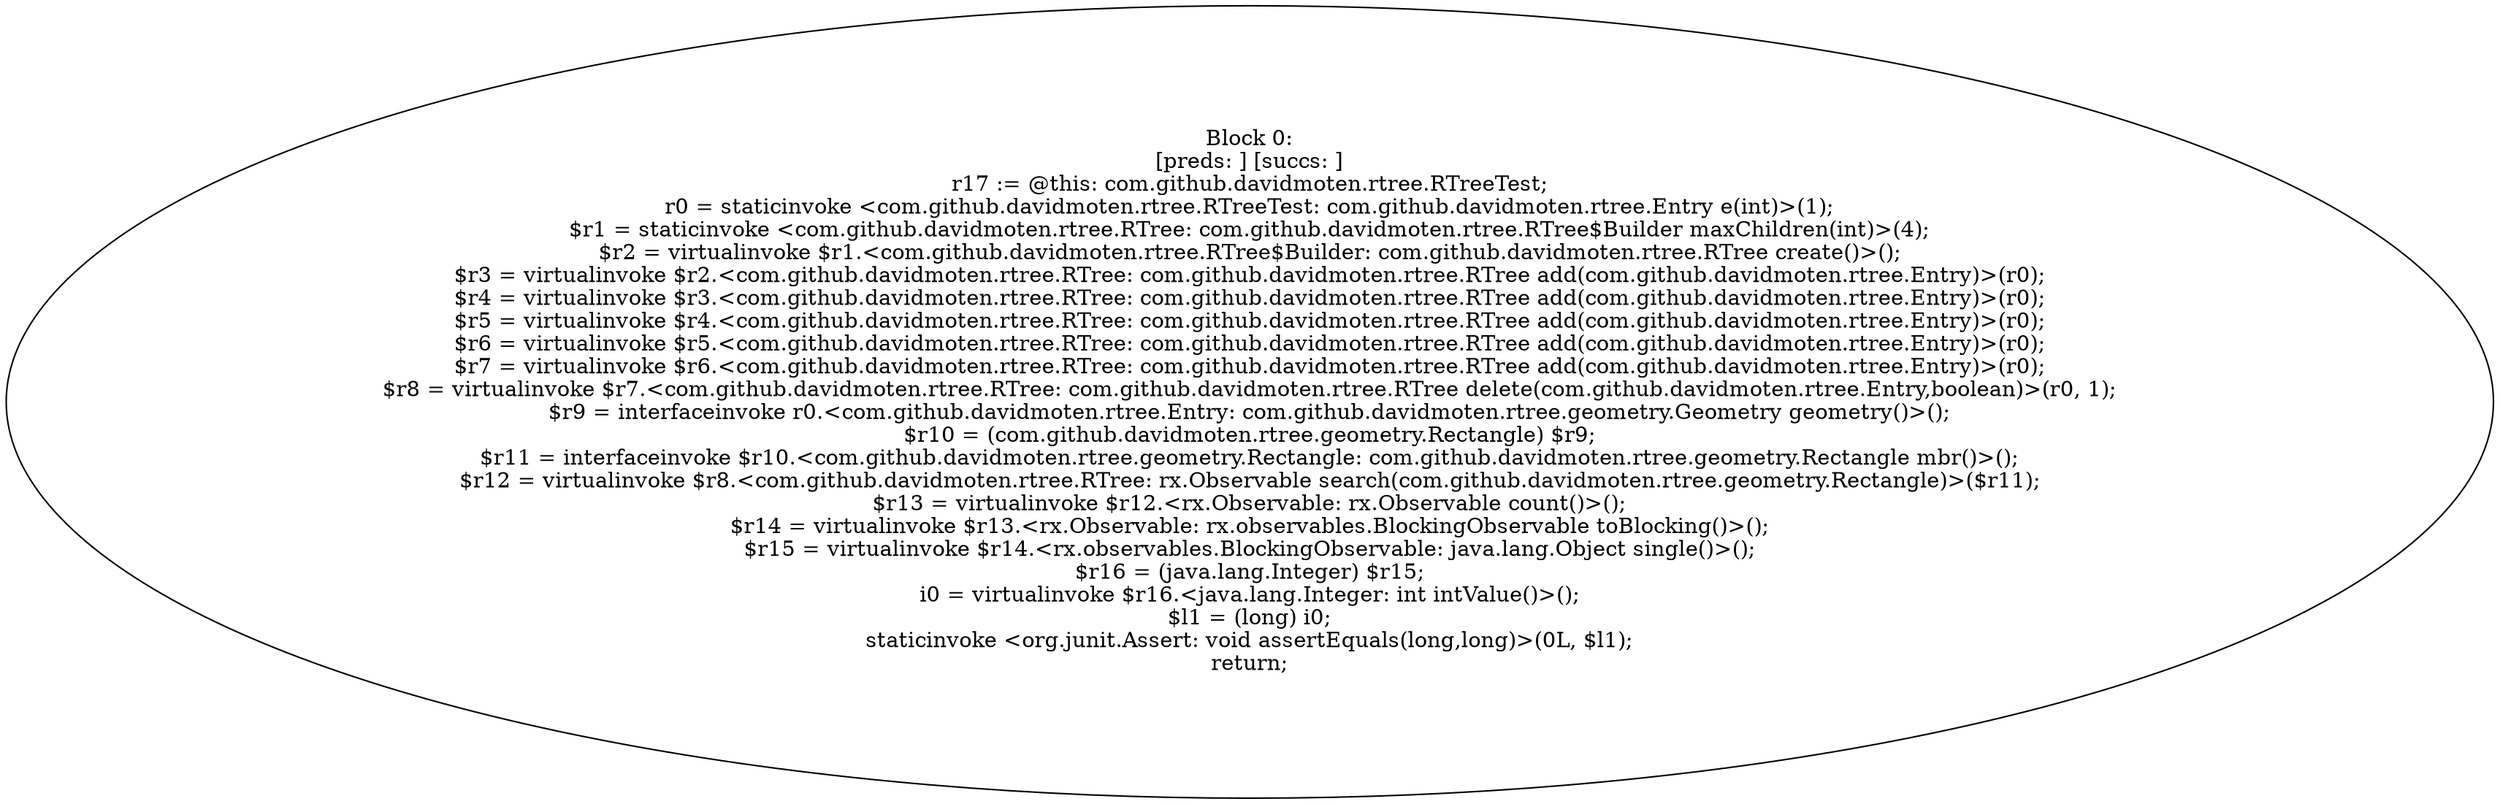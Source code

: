 digraph "unitGraph" {
    "Block 0:
[preds: ] [succs: ]
r17 := @this: com.github.davidmoten.rtree.RTreeTest;
r0 = staticinvoke <com.github.davidmoten.rtree.RTreeTest: com.github.davidmoten.rtree.Entry e(int)>(1);
$r1 = staticinvoke <com.github.davidmoten.rtree.RTree: com.github.davidmoten.rtree.RTree$Builder maxChildren(int)>(4);
$r2 = virtualinvoke $r1.<com.github.davidmoten.rtree.RTree$Builder: com.github.davidmoten.rtree.RTree create()>();
$r3 = virtualinvoke $r2.<com.github.davidmoten.rtree.RTree: com.github.davidmoten.rtree.RTree add(com.github.davidmoten.rtree.Entry)>(r0);
$r4 = virtualinvoke $r3.<com.github.davidmoten.rtree.RTree: com.github.davidmoten.rtree.RTree add(com.github.davidmoten.rtree.Entry)>(r0);
$r5 = virtualinvoke $r4.<com.github.davidmoten.rtree.RTree: com.github.davidmoten.rtree.RTree add(com.github.davidmoten.rtree.Entry)>(r0);
$r6 = virtualinvoke $r5.<com.github.davidmoten.rtree.RTree: com.github.davidmoten.rtree.RTree add(com.github.davidmoten.rtree.Entry)>(r0);
$r7 = virtualinvoke $r6.<com.github.davidmoten.rtree.RTree: com.github.davidmoten.rtree.RTree add(com.github.davidmoten.rtree.Entry)>(r0);
$r8 = virtualinvoke $r7.<com.github.davidmoten.rtree.RTree: com.github.davidmoten.rtree.RTree delete(com.github.davidmoten.rtree.Entry,boolean)>(r0, 1);
$r9 = interfaceinvoke r0.<com.github.davidmoten.rtree.Entry: com.github.davidmoten.rtree.geometry.Geometry geometry()>();
$r10 = (com.github.davidmoten.rtree.geometry.Rectangle) $r9;
$r11 = interfaceinvoke $r10.<com.github.davidmoten.rtree.geometry.Rectangle: com.github.davidmoten.rtree.geometry.Rectangle mbr()>();
$r12 = virtualinvoke $r8.<com.github.davidmoten.rtree.RTree: rx.Observable search(com.github.davidmoten.rtree.geometry.Rectangle)>($r11);
$r13 = virtualinvoke $r12.<rx.Observable: rx.Observable count()>();
$r14 = virtualinvoke $r13.<rx.Observable: rx.observables.BlockingObservable toBlocking()>();
$r15 = virtualinvoke $r14.<rx.observables.BlockingObservable: java.lang.Object single()>();
$r16 = (java.lang.Integer) $r15;
i0 = virtualinvoke $r16.<java.lang.Integer: int intValue()>();
$l1 = (long) i0;
staticinvoke <org.junit.Assert: void assertEquals(long,long)>(0L, $l1);
return;
"
}
